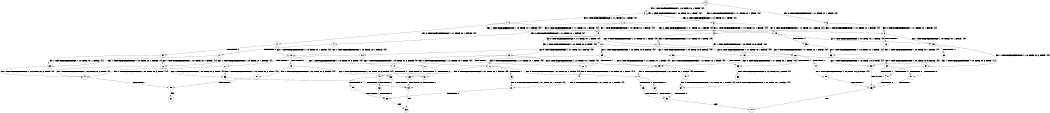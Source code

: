 digraph BCG {
size = "7, 10.5";
center = TRUE;
node [shape = circle];
0 [peripheries = 2];
0 -> 1 [label = "EX !0 !ATOMIC_EXCH_BRANCH (1, +1, TRUE, +0, 1, TRUE) !{0}"];
0 -> 2 [label = "EX !1 !ATOMIC_EXCH_BRANCH (1, +0, TRUE, +0, 1, TRUE) !{0}"];
0 -> 3 [label = "EX !0 !ATOMIC_EXCH_BRANCH (1, +1, TRUE, +0, 1, TRUE) !{0}"];
1 -> 4 [label = "EX !0 !ATOMIC_EXCH_BRANCH (1, +1, TRUE, +0, 1, FALSE) !{0}"];
1 -> 5 [label = "EX !1 !ATOMIC_EXCH_BRANCH (1, +0, TRUE, +0, 1, FALSE) !{0}"];
1 -> 6 [label = "EX !0 !ATOMIC_EXCH_BRANCH (1, +1, TRUE, +0, 1, FALSE) !{0}"];
2 -> 2 [label = "EX !1 !ATOMIC_EXCH_BRANCH (1, +0, TRUE, +0, 1, TRUE) !{0}"];
2 -> 7 [label = "EX !0 !ATOMIC_EXCH_BRANCH (1, +1, TRUE, +0, 1, TRUE) !{0}"];
2 -> 8 [label = "EX !0 !ATOMIC_EXCH_BRANCH (1, +1, TRUE, +0, 1, TRUE) !{0}"];
3 -> 9 [label = "EX !1 !ATOMIC_EXCH_BRANCH (1, +0, TRUE, +0, 1, FALSE) !{0}"];
3 -> 6 [label = "EX !0 !ATOMIC_EXCH_BRANCH (1, +1, TRUE, +0, 1, FALSE) !{0}"];
4 -> 10 [label = "EX !1 !ATOMIC_EXCH_BRANCH (1, +0, TRUE, +0, 1, FALSE) !{0}"];
4 -> 11 [label = "TERMINATE !0"];
5 -> 12 [label = "EX !0 !ATOMIC_EXCH_BRANCH (1, +1, TRUE, +0, 1, TRUE) !{0}"];
5 -> 13 [label = "EX !1 !ATOMIC_EXCH_BRANCH (1, +0, TRUE, +0, 3, TRUE) !{0}"];
5 -> 14 [label = "EX !0 !ATOMIC_EXCH_BRANCH (1, +1, TRUE, +0, 1, TRUE) !{0}"];
6 -> 15 [label = "EX !1 !ATOMIC_EXCH_BRANCH (1, +0, TRUE, +0, 1, FALSE) !{0}"];
6 -> 16 [label = "TERMINATE !0"];
7 -> 17 [label = "EX !0 !ATOMIC_EXCH_BRANCH (1, +1, TRUE, +0, 1, FALSE) !{0}"];
7 -> 5 [label = "EX !1 !ATOMIC_EXCH_BRANCH (1, +0, TRUE, +0, 1, FALSE) !{0}"];
7 -> 18 [label = "EX !0 !ATOMIC_EXCH_BRANCH (1, +1, TRUE, +0, 1, FALSE) !{0}"];
8 -> 9 [label = "EX !1 !ATOMIC_EXCH_BRANCH (1, +0, TRUE, +0, 1, FALSE) !{0}"];
8 -> 18 [label = "EX !0 !ATOMIC_EXCH_BRANCH (1, +1, TRUE, +0, 1, FALSE) !{0}"];
9 -> 19 [label = "EX !1 !ATOMIC_EXCH_BRANCH (1, +0, TRUE, +0, 3, TRUE) !{0}"];
9 -> 14 [label = "EX !0 !ATOMIC_EXCH_BRANCH (1, +1, TRUE, +0, 1, TRUE) !{0}"];
10 -> 20 [label = "EX !1 !ATOMIC_EXCH_BRANCH (1, +0, TRUE, +0, 3, TRUE) !{0}"];
10 -> 21 [label = "TERMINATE !0"];
11 -> 22 [label = "EX !1 !ATOMIC_EXCH_BRANCH (1, +0, TRUE, +0, 1, FALSE) !{1}"];
11 -> 23 [label = "EX !1 !ATOMIC_EXCH_BRANCH (1, +0, TRUE, +0, 1, FALSE) !{1}"];
12 -> 24 [label = "EX !0 !ATOMIC_EXCH_BRANCH (1, +1, TRUE, +0, 1, FALSE) !{0}"];
12 -> 25 [label = "EX !1 !ATOMIC_EXCH_BRANCH (1, +0, TRUE, +0, 3, FALSE) !{0}"];
12 -> 26 [label = "EX !0 !ATOMIC_EXCH_BRANCH (1, +1, TRUE, +0, 1, FALSE) !{0}"];
13 -> 27 [label = "EX !0 !ATOMIC_EXCH_BRANCH (1, +1, TRUE, +0, 1, TRUE) !{0}"];
13 -> 28 [label = "TERMINATE !1"];
13 -> 29 [label = "EX !0 !ATOMIC_EXCH_BRANCH (1, +1, TRUE, +0, 1, TRUE) !{0}"];
14 -> 30 [label = "EX !1 !ATOMIC_EXCH_BRANCH (1, +0, TRUE, +0, 3, FALSE) !{0}"];
14 -> 26 [label = "EX !0 !ATOMIC_EXCH_BRANCH (1, +1, TRUE, +0, 1, FALSE) !{0}"];
15 -> 31 [label = "EX !1 !ATOMIC_EXCH_BRANCH (1, +0, TRUE, +0, 3, TRUE) !{0}"];
15 -> 32 [label = "TERMINATE !0"];
16 -> 33 [label = "EX !1 !ATOMIC_EXCH_BRANCH (1, +0, TRUE, +0, 1, FALSE) !{1}"];
17 -> 10 [label = "EX !1 !ATOMIC_EXCH_BRANCH (1, +0, TRUE, +0, 1, FALSE) !{0}"];
17 -> 34 [label = "TERMINATE !0"];
18 -> 15 [label = "EX !1 !ATOMIC_EXCH_BRANCH (1, +0, TRUE, +0, 1, FALSE) !{0}"];
18 -> 35 [label = "TERMINATE !0"];
19 -> 36 [label = "TERMINATE !1"];
19 -> 29 [label = "EX !0 !ATOMIC_EXCH_BRANCH (1, +1, TRUE, +0, 1, TRUE) !{0}"];
20 -> 37 [label = "TERMINATE !0"];
20 -> 38 [label = "TERMINATE !1"];
21 -> 39 [label = "EX !1 !ATOMIC_EXCH_BRANCH (1, +0, TRUE, +0, 3, TRUE) !{1}"];
21 -> 40 [label = "EX !1 !ATOMIC_EXCH_BRANCH (1, +0, TRUE, +0, 3, TRUE) !{1}"];
22 -> 39 [label = "EX !1 !ATOMIC_EXCH_BRANCH (1, +0, TRUE, +0, 3, TRUE) !{1}"];
22 -> 40 [label = "EX !1 !ATOMIC_EXCH_BRANCH (1, +0, TRUE, +0, 3, TRUE) !{1}"];
23 -> 40 [label = "EX !1 !ATOMIC_EXCH_BRANCH (1, +0, TRUE, +0, 3, TRUE) !{1}"];
24 -> 41 [label = "EX !1 !ATOMIC_EXCH_BRANCH (1, +0, TRUE, +0, 3, FALSE) !{0}"];
24 -> 42 [label = "TERMINATE !0"];
25 -> 27 [label = "EX !0 !ATOMIC_EXCH_BRANCH (1, +1, TRUE, +0, 1, TRUE) !{0}"];
25 -> 28 [label = "TERMINATE !1"];
25 -> 29 [label = "EX !0 !ATOMIC_EXCH_BRANCH (1, +1, TRUE, +0, 1, TRUE) !{0}"];
26 -> 43 [label = "EX !1 !ATOMIC_EXCH_BRANCH (1, +0, TRUE, +0, 3, FALSE) !{0}"];
26 -> 44 [label = "TERMINATE !0"];
27 -> 45 [label = "EX !0 !ATOMIC_EXCH_BRANCH (1, +1, TRUE, +0, 1, FALSE) !{0}"];
27 -> 46 [label = "TERMINATE !1"];
27 -> 47 [label = "EX !0 !ATOMIC_EXCH_BRANCH (1, +1, TRUE, +0, 1, FALSE) !{0}"];
28 -> 48 [label = "EX !0 !ATOMIC_EXCH_BRANCH (1, +1, TRUE, +0, 1, TRUE) !{1}"];
29 -> 49 [label = "TERMINATE !1"];
29 -> 47 [label = "EX !0 !ATOMIC_EXCH_BRANCH (1, +1, TRUE, +0, 1, FALSE) !{0}"];
30 -> 36 [label = "TERMINATE !1"];
30 -> 29 [label = "EX !0 !ATOMIC_EXCH_BRANCH (1, +1, TRUE, +0, 1, TRUE) !{0}"];
31 -> 50 [label = "TERMINATE !0"];
31 -> 51 [label = "TERMINATE !1"];
32 -> 52 [label = "EX !1 !ATOMIC_EXCH_BRANCH (1, +0, TRUE, +0, 3, TRUE) !{1}"];
33 -> 52 [label = "EX !1 !ATOMIC_EXCH_BRANCH (1, +0, TRUE, +0, 3, TRUE) !{1}"];
34 -> 22 [label = "EX !1 !ATOMIC_EXCH_BRANCH (1, +0, TRUE, +0, 1, FALSE) !{1}"];
34 -> 23 [label = "EX !1 !ATOMIC_EXCH_BRANCH (1, +0, TRUE, +0, 1, FALSE) !{1}"];
35 -> 33 [label = "EX !1 !ATOMIC_EXCH_BRANCH (1, +0, TRUE, +0, 1, FALSE) !{1}"];
36 -> 53 [label = "EX !0 !ATOMIC_EXCH_BRANCH (1, +1, TRUE, +0, 1, TRUE) !{1}"];
37 -> 54 [label = "TERMINATE !1"];
38 -> 54 [label = "TERMINATE !0"];
39 -> 54 [label = "TERMINATE !1"];
40 -> 55 [label = "TERMINATE !1"];
41 -> 37 [label = "TERMINATE !0"];
41 -> 38 [label = "TERMINATE !1"];
42 -> 56 [label = "EX !1 !ATOMIC_EXCH_BRANCH (1, +0, TRUE, +0, 3, FALSE) !{1}"];
42 -> 57 [label = "EX !1 !ATOMIC_EXCH_BRANCH (1, +0, TRUE, +0, 3, FALSE) !{1}"];
43 -> 50 [label = "TERMINATE !0"];
43 -> 51 [label = "TERMINATE !1"];
44 -> 58 [label = "EX !1 !ATOMIC_EXCH_BRANCH (1, +0, TRUE, +0, 3, FALSE) !{1}"];
45 -> 59 [label = "TERMINATE !0"];
45 -> 60 [label = "TERMINATE !1"];
46 -> 61 [label = "EX !0 !ATOMIC_EXCH_BRANCH (1, +1, TRUE, +0, 1, FALSE) !{1}"];
47 -> 62 [label = "TERMINATE !0"];
47 -> 63 [label = "TERMINATE !1"];
48 -> 61 [label = "EX !0 !ATOMIC_EXCH_BRANCH (1, +1, TRUE, +0, 1, FALSE) !{1}"];
49 -> 64 [label = "EX !0 !ATOMIC_EXCH_BRANCH (1, +1, TRUE, +0, 1, FALSE) !{1}"];
50 -> 65 [label = "TERMINATE !1"];
51 -> 65 [label = "TERMINATE !0"];
52 -> 65 [label = "TERMINATE !1"];
53 -> 64 [label = "EX !0 !ATOMIC_EXCH_BRANCH (1, +1, TRUE, +0, 1, FALSE) !{1}"];
54 -> 66 [label = "exit"];
55 -> 67 [label = "exit"];
56 -> 54 [label = "TERMINATE !1"];
57 -> 55 [label = "TERMINATE !1"];
58 -> 65 [label = "TERMINATE !1"];
59 -> 68 [label = "TERMINATE !1"];
60 -> 68 [label = "TERMINATE !0"];
61 -> 68 [label = "TERMINATE !0"];
62 -> 69 [label = "TERMINATE !1"];
63 -> 69 [label = "TERMINATE !0"];
64 -> 69 [label = "TERMINATE !0"];
65 -> 70 [label = "exit"];
68 -> 66 [label = "exit"];
69 -> 70 [label = "exit"];
}
